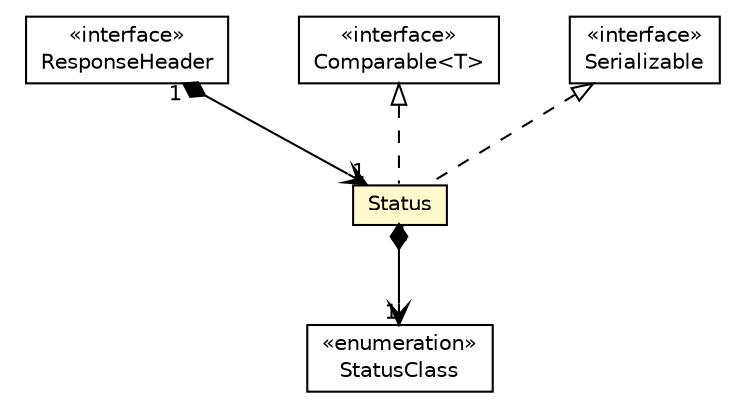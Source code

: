 #!/usr/local/bin/dot
#
# Class diagram 
# Generated by UMLGraph version R5_6-24-gf6e263 (http://www.umlgraph.org/)
#

digraph G {
	edge [fontname="Helvetica",fontsize=10,labelfontname="Helvetica",labelfontsize=10];
	node [fontname="Helvetica",fontsize=10,shape=plaintext];
	nodesep=0.25;
	ranksep=0.5;
	// io.werval.api.http.ResponseHeader
	c36979 [label=<<table title="io.werval.api.http.ResponseHeader" border="0" cellborder="1" cellspacing="0" cellpadding="2" port="p" href="./ResponseHeader.html">
		<tr><td><table border="0" cellspacing="0" cellpadding="1">
<tr><td align="center" balign="center"> &#171;interface&#187; </td></tr>
<tr><td align="center" balign="center"> ResponseHeader </td></tr>
		</table></td></tr>
		</table>>, URL="./ResponseHeader.html", fontname="Helvetica", fontcolor="black", fontsize=10.0];
	// io.werval.api.http.Status
	c36981 [label=<<table title="io.werval.api.http.Status" border="0" cellborder="1" cellspacing="0" cellpadding="2" port="p" bgcolor="lemonChiffon" href="./Status.html">
		<tr><td><table border="0" cellspacing="0" cellpadding="1">
<tr><td align="center" balign="center"> Status </td></tr>
		</table></td></tr>
		</table>>, URL="./Status.html", fontname="Helvetica", fontcolor="black", fontsize=10.0];
	// io.werval.api.http.StatusClass
	c36982 [label=<<table title="io.werval.api.http.StatusClass" border="0" cellborder="1" cellspacing="0" cellpadding="2" port="p" href="./StatusClass.html">
		<tr><td><table border="0" cellspacing="0" cellpadding="1">
<tr><td align="center" balign="center"> &#171;enumeration&#187; </td></tr>
<tr><td align="center" balign="center"> StatusClass </td></tr>
		</table></td></tr>
		</table>>, URL="./StatusClass.html", fontname="Helvetica", fontcolor="black", fontsize=10.0];
	// io.werval.api.http.ResponseHeader NAVCOMPOSED io.werval.api.http.Status
	c36979:p -> c36981:p [taillabel="1", label="", headlabel="1", fontname="Helvetica", fontcolor="black", fontsize=10.0, color="black", arrowhead=open, arrowtail=diamond, dir=both];
	//io.werval.api.http.Status implements java.lang.Comparable<T>
	c37114:p -> c36981:p [dir=back,arrowtail=empty,style=dashed];
	//io.werval.api.http.Status implements java.io.Serializable
	c37115:p -> c36981:p [dir=back,arrowtail=empty,style=dashed];
	// io.werval.api.http.Status NAVCOMPOSED io.werval.api.http.StatusClass
	c36981:p -> c36982:p [taillabel="1", label="", headlabel="1", fontname="Helvetica", fontcolor="black", fontsize=10.0, color="black", arrowhead=open, arrowtail=diamond, dir=both];
	// java.io.Serializable
	c37115 [label=<<table title="java.io.Serializable" border="0" cellborder="1" cellspacing="0" cellpadding="2" port="p" href="http://docs.oracle.com/javase/8/docs/api/java/io/Serializable.html">
		<tr><td><table border="0" cellspacing="0" cellpadding="1">
<tr><td align="center" balign="center"> &#171;interface&#187; </td></tr>
<tr><td align="center" balign="center"> Serializable </td></tr>
		</table></td></tr>
		</table>>, URL="http://docs.oracle.com/javase/8/docs/api/java/io/Serializable.html", fontname="Helvetica", fontcolor="black", fontsize=10.0];
	// java.lang.Comparable<T>
	c37114 [label=<<table title="java.lang.Comparable" border="0" cellborder="1" cellspacing="0" cellpadding="2" port="p" href="http://docs.oracle.com/javase/8/docs/api/java/lang/Comparable.html">
		<tr><td><table border="0" cellspacing="0" cellpadding="1">
<tr><td align="center" balign="center"> &#171;interface&#187; </td></tr>
<tr><td align="center" balign="center"> Comparable&lt;T&gt; </td></tr>
		</table></td></tr>
		</table>>, URL="http://docs.oracle.com/javase/8/docs/api/java/lang/Comparable.html", fontname="Helvetica", fontcolor="black", fontsize=10.0];
}

